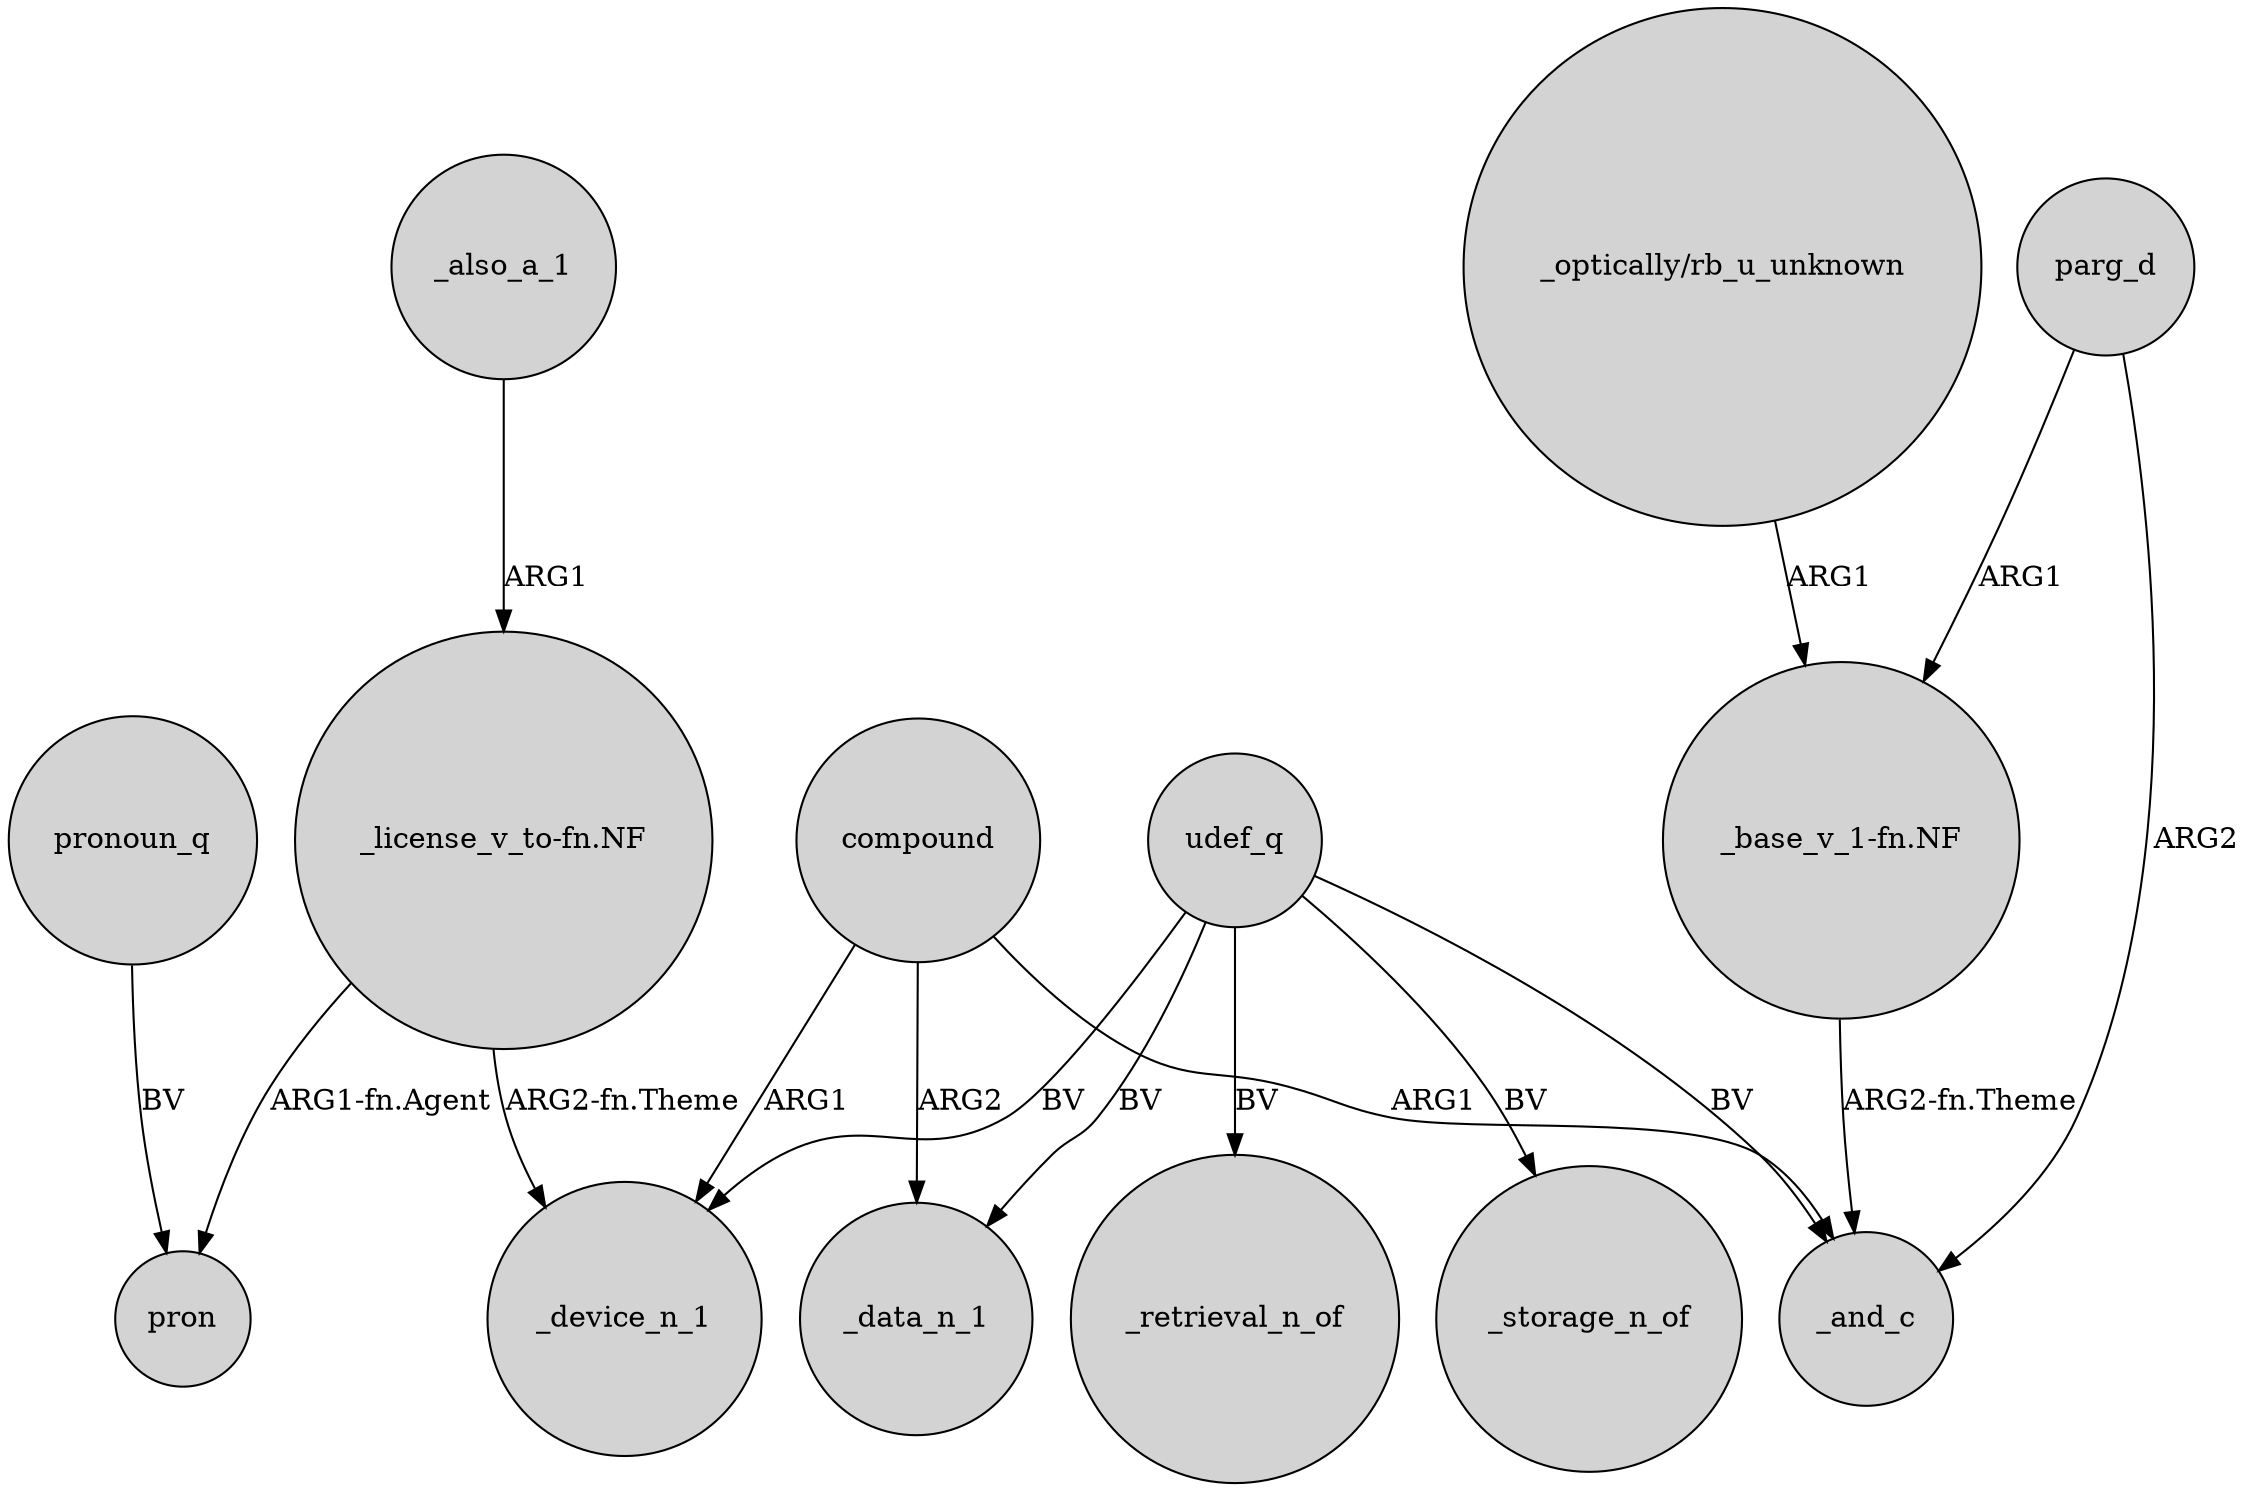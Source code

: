 digraph {
	node [shape=circle style=filled]
	udef_q -> _data_n_1 [label=BV]
	"_license_v_to-fn.NF" -> _device_n_1 [label="ARG2-fn.Theme"]
	"_optically/rb_u_unknown" -> "_base_v_1-fn.NF" [label=ARG1]
	compound -> _device_n_1 [label=ARG1]
	udef_q -> _device_n_1 [label=BV]
	_also_a_1 -> "_license_v_to-fn.NF" [label=ARG1]
	compound -> _and_c [label=ARG1]
	"_license_v_to-fn.NF" -> pron [label="ARG1-fn.Agent"]
	udef_q -> _and_c [label=BV]
	"_base_v_1-fn.NF" -> _and_c [label="ARG2-fn.Theme"]
	parg_d -> "_base_v_1-fn.NF" [label=ARG1]
	parg_d -> _and_c [label=ARG2]
	compound -> _data_n_1 [label=ARG2]
	udef_q -> _storage_n_of [label=BV]
	udef_q -> _retrieval_n_of [label=BV]
	pronoun_q -> pron [label=BV]
}
